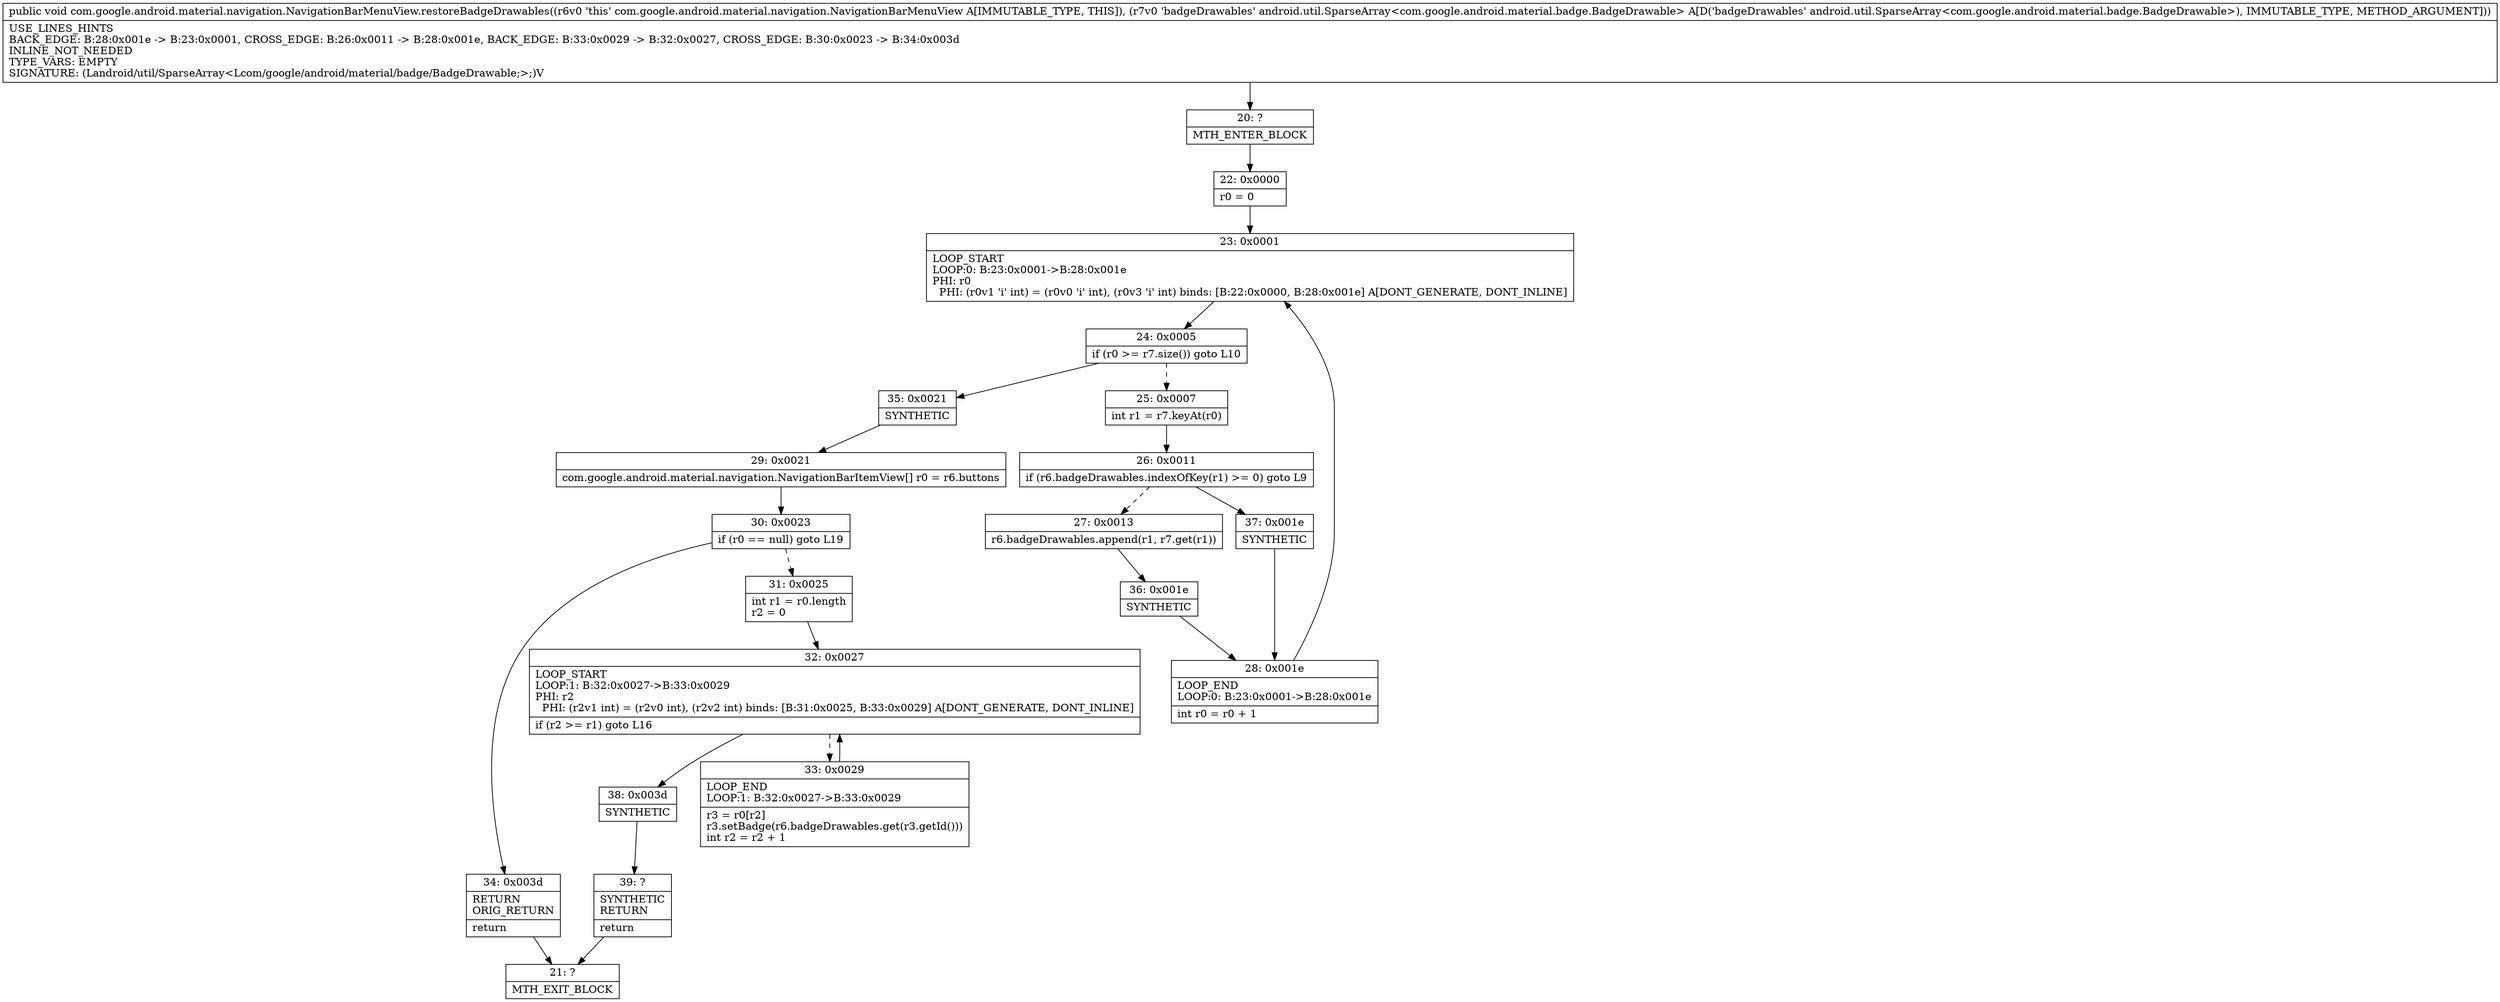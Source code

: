 digraph "CFG forcom.google.android.material.navigation.NavigationBarMenuView.restoreBadgeDrawables(Landroid\/util\/SparseArray;)V" {
Node_20 [shape=record,label="{20\:\ ?|MTH_ENTER_BLOCK\l}"];
Node_22 [shape=record,label="{22\:\ 0x0000|r0 = 0\l}"];
Node_23 [shape=record,label="{23\:\ 0x0001|LOOP_START\lLOOP:0: B:23:0x0001\-\>B:28:0x001e\lPHI: r0 \l  PHI: (r0v1 'i' int) = (r0v0 'i' int), (r0v3 'i' int) binds: [B:22:0x0000, B:28:0x001e] A[DONT_GENERATE, DONT_INLINE]\l}"];
Node_24 [shape=record,label="{24\:\ 0x0005|if (r0 \>= r7.size()) goto L10\l}"];
Node_25 [shape=record,label="{25\:\ 0x0007|int r1 = r7.keyAt(r0)\l}"];
Node_26 [shape=record,label="{26\:\ 0x0011|if (r6.badgeDrawables.indexOfKey(r1) \>= 0) goto L9\l}"];
Node_27 [shape=record,label="{27\:\ 0x0013|r6.badgeDrawables.append(r1, r7.get(r1))\l}"];
Node_36 [shape=record,label="{36\:\ 0x001e|SYNTHETIC\l}"];
Node_28 [shape=record,label="{28\:\ 0x001e|LOOP_END\lLOOP:0: B:23:0x0001\-\>B:28:0x001e\l|int r0 = r0 + 1\l}"];
Node_37 [shape=record,label="{37\:\ 0x001e|SYNTHETIC\l}"];
Node_35 [shape=record,label="{35\:\ 0x0021|SYNTHETIC\l}"];
Node_29 [shape=record,label="{29\:\ 0x0021|com.google.android.material.navigation.NavigationBarItemView[] r0 = r6.buttons\l}"];
Node_30 [shape=record,label="{30\:\ 0x0023|if (r0 == null) goto L19\l}"];
Node_31 [shape=record,label="{31\:\ 0x0025|int r1 = r0.length\lr2 = 0\l}"];
Node_32 [shape=record,label="{32\:\ 0x0027|LOOP_START\lLOOP:1: B:32:0x0027\-\>B:33:0x0029\lPHI: r2 \l  PHI: (r2v1 int) = (r2v0 int), (r2v2 int) binds: [B:31:0x0025, B:33:0x0029] A[DONT_GENERATE, DONT_INLINE]\l|if (r2 \>= r1) goto L16\l}"];
Node_33 [shape=record,label="{33\:\ 0x0029|LOOP_END\lLOOP:1: B:32:0x0027\-\>B:33:0x0029\l|r3 = r0[r2]\lr3.setBadge(r6.badgeDrawables.get(r3.getId()))\lint r2 = r2 + 1\l}"];
Node_38 [shape=record,label="{38\:\ 0x003d|SYNTHETIC\l}"];
Node_39 [shape=record,label="{39\:\ ?|SYNTHETIC\lRETURN\l|return\l}"];
Node_21 [shape=record,label="{21\:\ ?|MTH_EXIT_BLOCK\l}"];
Node_34 [shape=record,label="{34\:\ 0x003d|RETURN\lORIG_RETURN\l|return\l}"];
MethodNode[shape=record,label="{public void com.google.android.material.navigation.NavigationBarMenuView.restoreBadgeDrawables((r6v0 'this' com.google.android.material.navigation.NavigationBarMenuView A[IMMUTABLE_TYPE, THIS]), (r7v0 'badgeDrawables' android.util.SparseArray\<com.google.android.material.badge.BadgeDrawable\> A[D('badgeDrawables' android.util.SparseArray\<com.google.android.material.badge.BadgeDrawable\>), IMMUTABLE_TYPE, METHOD_ARGUMENT]))  | USE_LINES_HINTS\lBACK_EDGE: B:28:0x001e \-\> B:23:0x0001, CROSS_EDGE: B:26:0x0011 \-\> B:28:0x001e, BACK_EDGE: B:33:0x0029 \-\> B:32:0x0027, CROSS_EDGE: B:30:0x0023 \-\> B:34:0x003d\lINLINE_NOT_NEEDED\lTYPE_VARS: EMPTY\lSIGNATURE: (Landroid\/util\/SparseArray\<Lcom\/google\/android\/material\/badge\/BadgeDrawable;\>;)V\l}"];
MethodNode -> Node_20;Node_20 -> Node_22;
Node_22 -> Node_23;
Node_23 -> Node_24;
Node_24 -> Node_25[style=dashed];
Node_24 -> Node_35;
Node_25 -> Node_26;
Node_26 -> Node_27[style=dashed];
Node_26 -> Node_37;
Node_27 -> Node_36;
Node_36 -> Node_28;
Node_28 -> Node_23;
Node_37 -> Node_28;
Node_35 -> Node_29;
Node_29 -> Node_30;
Node_30 -> Node_31[style=dashed];
Node_30 -> Node_34;
Node_31 -> Node_32;
Node_32 -> Node_33[style=dashed];
Node_32 -> Node_38;
Node_33 -> Node_32;
Node_38 -> Node_39;
Node_39 -> Node_21;
Node_34 -> Node_21;
}

